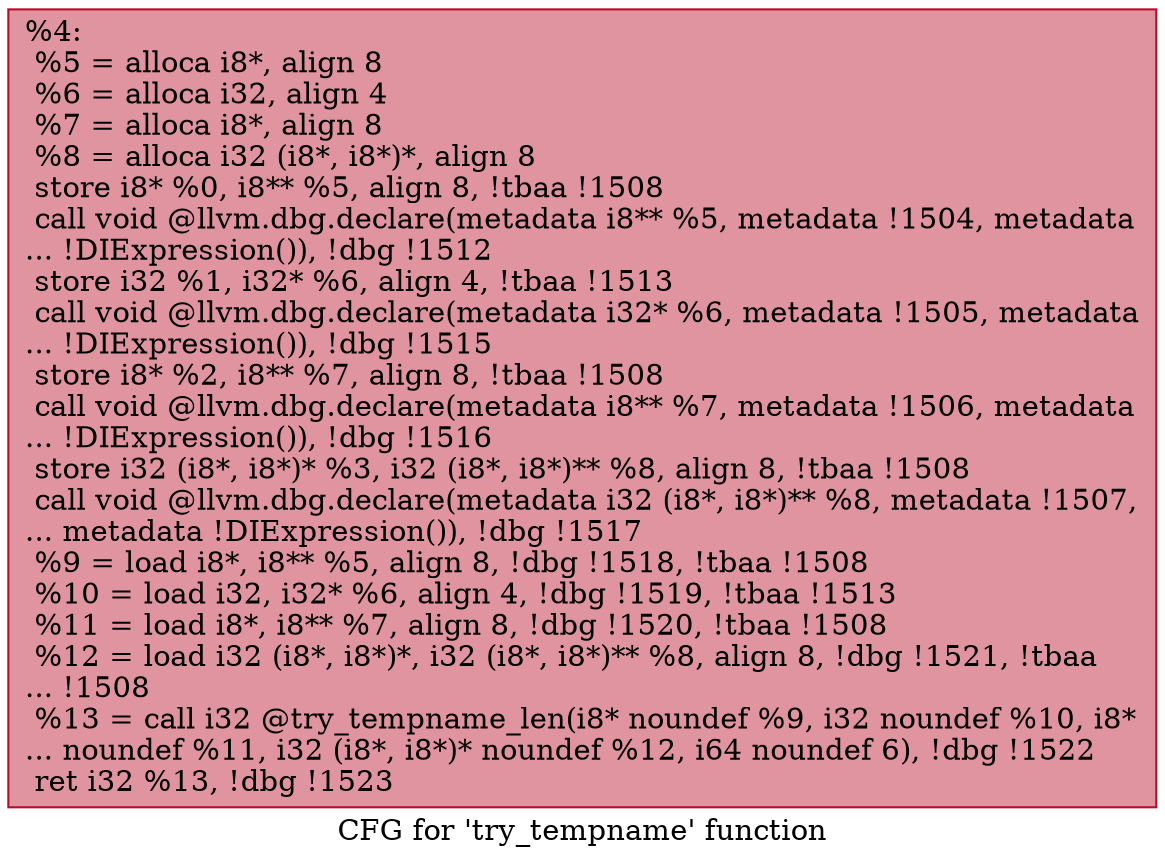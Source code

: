 digraph "CFG for 'try_tempname' function" {
	label="CFG for 'try_tempname' function";

	Node0x16546b0 [shape=record,color="#b70d28ff", style=filled, fillcolor="#b70d2870",label="{%4:\l  %5 = alloca i8*, align 8\l  %6 = alloca i32, align 4\l  %7 = alloca i8*, align 8\l  %8 = alloca i32 (i8*, i8*)*, align 8\l  store i8* %0, i8** %5, align 8, !tbaa !1508\l  call void @llvm.dbg.declare(metadata i8** %5, metadata !1504, metadata\l... !DIExpression()), !dbg !1512\l  store i32 %1, i32* %6, align 4, !tbaa !1513\l  call void @llvm.dbg.declare(metadata i32* %6, metadata !1505, metadata\l... !DIExpression()), !dbg !1515\l  store i8* %2, i8** %7, align 8, !tbaa !1508\l  call void @llvm.dbg.declare(metadata i8** %7, metadata !1506, metadata\l... !DIExpression()), !dbg !1516\l  store i32 (i8*, i8*)* %3, i32 (i8*, i8*)** %8, align 8, !tbaa !1508\l  call void @llvm.dbg.declare(metadata i32 (i8*, i8*)** %8, metadata !1507,\l... metadata !DIExpression()), !dbg !1517\l  %9 = load i8*, i8** %5, align 8, !dbg !1518, !tbaa !1508\l  %10 = load i32, i32* %6, align 4, !dbg !1519, !tbaa !1513\l  %11 = load i8*, i8** %7, align 8, !dbg !1520, !tbaa !1508\l  %12 = load i32 (i8*, i8*)*, i32 (i8*, i8*)** %8, align 8, !dbg !1521, !tbaa\l... !1508\l  %13 = call i32 @try_tempname_len(i8* noundef %9, i32 noundef %10, i8*\l... noundef %11, i32 (i8*, i8*)* noundef %12, i64 noundef 6), !dbg !1522\l  ret i32 %13, !dbg !1523\l}"];
}
